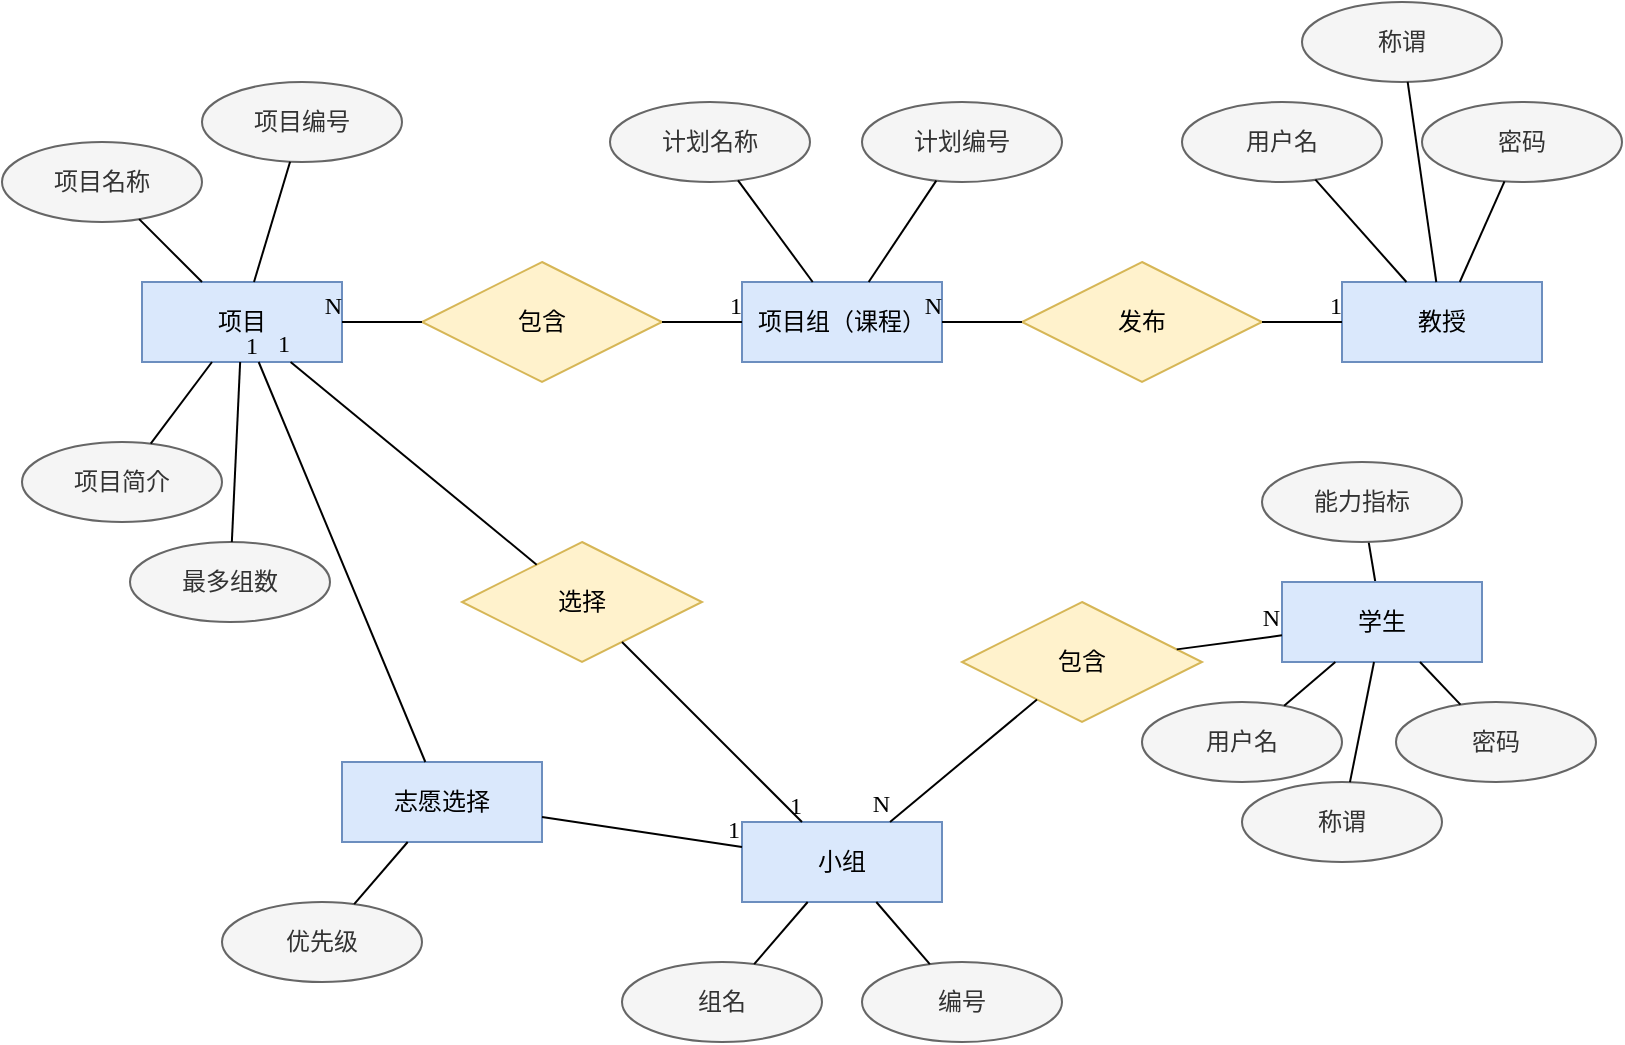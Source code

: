 <mxfile>
    <diagram id="ZVlUovQWiH1aGqlF2gEy" name="Page-1">
        <mxGraphModel dx="693" dy="313" grid="1" gridSize="10" guides="1" tooltips="1" connect="1" arrows="1" fold="1" page="1" pageScale="1" pageWidth="827" pageHeight="1169" math="0" shadow="0">
            <root>
                <mxCell id="0"/>
                <mxCell id="1" parent="0"/>
                <mxCell id="2" value="项目" style="whiteSpace=wrap;html=1;align=center;fontFamily=&quot;Times New Roman&quot;, SimSun, sans-serif;fillColor=#dae8fc;strokeColor=#6c8ebf;" parent="1" vertex="1">
                    <mxGeometry x="80" y="170" width="100" height="40" as="geometry"/>
                </mxCell>
                <mxCell id="3" value="项目组（课程）" style="whiteSpace=wrap;html=1;align=center;fontFamily=&quot;Times New Roman&quot;, SimSun, sans-serif;fillColor=#dae8fc;strokeColor=#6c8ebf;" parent="1" vertex="1">
                    <mxGeometry x="380" y="170" width="100" height="40" as="geometry"/>
                </mxCell>
                <mxCell id="4" value="教授" style="whiteSpace=wrap;html=1;align=center;fontFamily=&quot;Times New Roman&quot;, SimSun, sans-serif;fillColor=#dae8fc;strokeColor=#6c8ebf;" parent="1" vertex="1">
                    <mxGeometry x="680" y="170" width="100" height="40" as="geometry"/>
                </mxCell>
                <mxCell id="5" value="发布" style="shape=rhombus;perimeter=rhombusPerimeter;whiteSpace=wrap;html=1;align=center;fontFamily=&quot;Times New Roman&quot;, SimSun, sans-serif;fillColor=#fff2cc;strokeColor=#d6b656;" parent="1" vertex="1">
                    <mxGeometry x="520" y="160" width="120" height="60" as="geometry"/>
                </mxCell>
                <mxCell id="6" value="包含" style="shape=rhombus;perimeter=rhombusPerimeter;whiteSpace=wrap;html=1;align=center;fontFamily=&quot;Times New Roman&quot;, SimSun, sans-serif;fillColor=#fff2cc;strokeColor=#d6b656;" parent="1" vertex="1">
                    <mxGeometry x="220" y="160" width="120" height="60" as="geometry"/>
                </mxCell>
                <mxCell id="7" value="最多组数" style="ellipse;whiteSpace=wrap;html=1;align=center;fontFamily=&quot;Times New Roman&quot;, SimSun, sans-serif;fillColor=#f5f5f5;strokeColor=#666666;fontColor=#333333;" parent="1" vertex="1">
                    <mxGeometry x="74" y="300" width="100" height="40" as="geometry"/>
                </mxCell>
                <mxCell id="8" value="项目编号" style="ellipse;whiteSpace=wrap;html=1;align=center;fontFamily=&quot;Times New Roman&quot;, SimSun, sans-serif;fillColor=#f5f5f5;strokeColor=#666666;fontColor=#333333;" parent="1" vertex="1">
                    <mxGeometry x="110" y="70" width="100" height="40" as="geometry"/>
                </mxCell>
                <mxCell id="9" value="项目简介" style="ellipse;whiteSpace=wrap;html=1;align=center;fontFamily=&quot;Times New Roman&quot;, SimSun, sans-serif;fillColor=#f5f5f5;strokeColor=#666666;fontColor=#333333;" parent="1" vertex="1">
                    <mxGeometry x="20" y="250" width="100" height="40" as="geometry"/>
                </mxCell>
                <mxCell id="10" value="项目名称" style="ellipse;whiteSpace=wrap;html=1;align=center;fontFamily=&quot;Times New Roman&quot;, SimSun, sans-serif;fillColor=#f5f5f5;strokeColor=#666666;fontColor=#333333;" parent="1" vertex="1">
                    <mxGeometry x="10" y="100" width="100" height="40" as="geometry"/>
                </mxCell>
                <mxCell id="11" value="" style="endArrow=none;html=1;rounded=0;fontFamily=&quot;Times New Roman&quot;, SimSun, sans-serif;" parent="1" source="8" target="2" edge="1">
                    <mxGeometry relative="1" as="geometry">
                        <mxPoint x="190" y="70" as="sourcePoint"/>
                        <mxPoint x="350" y="70" as="targetPoint"/>
                    </mxGeometry>
                </mxCell>
                <mxCell id="12" value="" style="endArrow=none;html=1;rounded=0;fontFamily=&quot;Times New Roman&quot;, SimSun, sans-serif;" parent="1" source="10" target="2" edge="1">
                    <mxGeometry relative="1" as="geometry">
                        <mxPoint x="200" y="70" as="sourcePoint"/>
                        <mxPoint x="360" y="70" as="targetPoint"/>
                    </mxGeometry>
                </mxCell>
                <mxCell id="13" value="" style="endArrow=none;html=1;rounded=0;fontFamily=&quot;Times New Roman&quot;, SimSun, sans-serif;" parent="1" source="9" target="2" edge="1">
                    <mxGeometry relative="1" as="geometry">
                        <mxPoint x="120" y="230" as="sourcePoint"/>
                        <mxPoint x="280" y="230" as="targetPoint"/>
                    </mxGeometry>
                </mxCell>
                <mxCell id="14" value="" style="endArrow=none;html=1;rounded=0;fontFamily=&quot;Times New Roman&quot;, SimSun, sans-serif;" parent="1" source="2" target="7" edge="1">
                    <mxGeometry relative="1" as="geometry">
                        <mxPoint x="180" y="250" as="sourcePoint"/>
                        <mxPoint x="290" y="190" as="targetPoint"/>
                    </mxGeometry>
                </mxCell>
                <mxCell id="15" value="" style="endArrow=none;html=1;rounded=0;fontFamily=&quot;Times New Roman&quot;, SimSun, sans-serif;" parent="1" source="6" target="2" edge="1">
                    <mxGeometry relative="1" as="geometry">
                        <mxPoint x="190" y="250" as="sourcePoint"/>
                        <mxPoint x="190" y="180" as="targetPoint"/>
                    </mxGeometry>
                </mxCell>
                <mxCell id="16" value="N" style="resizable=0;html=1;align=right;verticalAlign=bottom;fontFamily=&quot;Times New Roman&quot;, SimSun, sans-serif;" parent="15" connectable="0" vertex="1">
                    <mxGeometry x="1" relative="1" as="geometry"/>
                </mxCell>
                <mxCell id="17" value="" style="endArrow=none;html=1;rounded=0;fontFamily=&quot;Times New Roman&quot;, SimSun, sans-serif;" parent="1" source="6" target="3" edge="1">
                    <mxGeometry relative="1" as="geometry">
                        <mxPoint x="300" y="260" as="sourcePoint"/>
                        <mxPoint x="460" y="260" as="targetPoint"/>
                    </mxGeometry>
                </mxCell>
                <mxCell id="18" value="1" style="resizable=0;html=1;align=right;verticalAlign=bottom;fontFamily=&quot;Times New Roman&quot;, SimSun, sans-serif;" parent="17" connectable="0" vertex="1">
                    <mxGeometry x="1" relative="1" as="geometry"/>
                </mxCell>
                <mxCell id="19" value="" style="endArrow=none;html=1;rounded=0;fontFamily=&quot;Times New Roman&quot;, SimSun, sans-serif;" parent="1" source="5" target="4" edge="1">
                    <mxGeometry relative="1" as="geometry">
                        <mxPoint x="350" y="200" as="sourcePoint"/>
                        <mxPoint x="650" y="250" as="targetPoint"/>
                    </mxGeometry>
                </mxCell>
                <mxCell id="20" value="1" style="resizable=0;html=1;align=right;verticalAlign=bottom;fontFamily=&quot;Times New Roman&quot;, SimSun, sans-serif;" parent="19" connectable="0" vertex="1">
                    <mxGeometry x="1" relative="1" as="geometry"/>
                </mxCell>
                <mxCell id="21" value="" style="endArrow=none;html=1;rounded=0;fontFamily=&quot;Times New Roman&quot;, SimSun, sans-serif;" parent="1" source="5" target="3" edge="1">
                    <mxGeometry relative="1" as="geometry">
                        <mxPoint x="400" y="230" as="sourcePoint"/>
                        <mxPoint x="360" y="230" as="targetPoint"/>
                    </mxGeometry>
                </mxCell>
                <mxCell id="22" value="N" style="resizable=0;html=1;align=right;verticalAlign=bottom;fontFamily=&quot;Times New Roman&quot;, SimSun, sans-serif;" parent="21" connectable="0" vertex="1">
                    <mxGeometry x="1" relative="1" as="geometry"/>
                </mxCell>
                <mxCell id="23" value="计划名称" style="ellipse;whiteSpace=wrap;html=1;align=center;fontFamily=&quot;Times New Roman&quot;, SimSun, sans-serif;fillColor=#f5f5f5;strokeColor=#666666;fontColor=#333333;" parent="1" vertex="1">
                    <mxGeometry x="314" y="80" width="100" height="40" as="geometry"/>
                </mxCell>
                <mxCell id="24" value="计划编号" style="ellipse;whiteSpace=wrap;html=1;align=center;fontFamily=&quot;Times New Roman&quot;, SimSun, sans-serif;fillColor=#f5f5f5;strokeColor=#666666;fontColor=#333333;" parent="1" vertex="1">
                    <mxGeometry x="440" y="80" width="100" height="40" as="geometry"/>
                </mxCell>
                <mxCell id="26" value="" style="endArrow=none;html=1;rounded=0;fontFamily=&quot;Times New Roman&quot;, SimSun, sans-serif;" parent="1" source="23" target="3" edge="1">
                    <mxGeometry relative="1" as="geometry">
                        <mxPoint x="390" y="130" as="sourcePoint"/>
                        <mxPoint x="550" y="130" as="targetPoint"/>
                    </mxGeometry>
                </mxCell>
                <mxCell id="27" value="" style="endArrow=none;html=1;rounded=0;fontFamily=&quot;Times New Roman&quot;, SimSun, sans-serif;" parent="1" source="24" target="3" edge="1">
                    <mxGeometry relative="1" as="geometry">
                        <mxPoint x="415.822" y="119.864" as="sourcePoint"/>
                        <mxPoint x="434.0" y="180" as="targetPoint"/>
                    </mxGeometry>
                </mxCell>
                <mxCell id="28" value="用户名" style="ellipse;whiteSpace=wrap;html=1;align=center;fontFamily=&quot;Times New Roman&quot;, SimSun, sans-serif;fillColor=#f5f5f5;strokeColor=#666666;fontColor=#333333;" parent="1" vertex="1">
                    <mxGeometry x="600" y="80" width="100" height="40" as="geometry"/>
                </mxCell>
                <mxCell id="29" value="称谓" style="ellipse;whiteSpace=wrap;html=1;align=center;fontFamily=&quot;Times New Roman&quot;, SimSun, sans-serif;fillColor=#f5f5f5;strokeColor=#666666;fontColor=#333333;" parent="1" vertex="1">
                    <mxGeometry x="660" y="30" width="100" height="40" as="geometry"/>
                </mxCell>
                <mxCell id="30" value="密码" style="ellipse;whiteSpace=wrap;html=1;align=center;fontFamily=&quot;Times New Roman&quot;, SimSun, sans-serif;fillColor=#f5f5f5;strokeColor=#666666;fontColor=#333333;" parent="1" vertex="1">
                    <mxGeometry x="720" y="80" width="100" height="40" as="geometry"/>
                </mxCell>
                <mxCell id="31" value="" style="endArrow=none;html=1;rounded=0;fontFamily=&quot;Times New Roman&quot;, SimSun, sans-serif;" parent="1" source="29" target="4" edge="1">
                    <mxGeometry relative="1" as="geometry">
                        <mxPoint x="540" y="200" as="sourcePoint"/>
                        <mxPoint x="700" y="200" as="targetPoint"/>
                    </mxGeometry>
                </mxCell>
                <mxCell id="32" value="" style="endArrow=none;html=1;rounded=0;fontFamily=&quot;Times New Roman&quot;, SimSun, sans-serif;" parent="1" source="4" target="30" edge="1">
                    <mxGeometry relative="1" as="geometry">
                        <mxPoint x="540" y="200" as="sourcePoint"/>
                        <mxPoint x="700" y="200" as="targetPoint"/>
                    </mxGeometry>
                </mxCell>
                <mxCell id="33" value="" style="endArrow=none;html=1;rounded=0;fontFamily=&quot;Times New Roman&quot;, SimSun, sans-serif;" parent="1" source="28" target="4" edge="1">
                    <mxGeometry relative="1" as="geometry">
                        <mxPoint x="722.829" y="79.968" as="sourcePoint"/>
                        <mxPoint x="737.143" y="180" as="targetPoint"/>
                    </mxGeometry>
                </mxCell>
                <mxCell id="35" value="选择" style="shape=rhombus;perimeter=rhombusPerimeter;whiteSpace=wrap;html=1;align=center;fontFamily=&quot;Times New Roman&quot;, SimSun, sans-serif;fillColor=#fff2cc;strokeColor=#d6b656;" parent="1" vertex="1">
                    <mxGeometry x="240" y="300" width="120" height="60" as="geometry"/>
                </mxCell>
                <mxCell id="36" value="小组" style="whiteSpace=wrap;html=1;align=center;fontFamily=&quot;Times New Roman&quot;, SimSun, sans-serif;fillColor=#dae8fc;strokeColor=#6c8ebf;" parent="1" vertex="1">
                    <mxGeometry x="380" y="440" width="100" height="40" as="geometry"/>
                </mxCell>
                <mxCell id="37" value="" style="endArrow=none;html=1;rounded=0;fontFamily=&quot;Times New Roman&quot;, SimSun, sans-serif;" parent="1" source="48" target="57" edge="1">
                    <mxGeometry relative="1" as="geometry">
                        <mxPoint x="440" y="290" as="sourcePoint"/>
                        <mxPoint x="600" y="290" as="targetPoint"/>
                    </mxGeometry>
                </mxCell>
                <mxCell id="38" value="" style="endArrow=none;html=1;rounded=0;fontFamily=&quot;Times New Roman&quot;, SimSun, sans-serif;" parent="1" source="35" target="36" edge="1">
                    <mxGeometry relative="1" as="geometry">
                        <mxPoint x="290" y="480" as="sourcePoint"/>
                        <mxPoint x="360" y="540" as="targetPoint"/>
                    </mxGeometry>
                </mxCell>
                <mxCell id="39" value="1" style="resizable=0;html=1;align=right;verticalAlign=bottom;fontFamily=&quot;Times New Roman&quot;, SimSun, sans-serif;" parent="38" connectable="0" vertex="1">
                    <mxGeometry x="1" relative="1" as="geometry"/>
                </mxCell>
                <mxCell id="40" value="" style="endArrow=none;html=1;rounded=0;fontFamily=&quot;Times New Roman&quot;, SimSun, sans-serif;" parent="1" source="35" target="2" edge="1">
                    <mxGeometry relative="1" as="geometry">
                        <mxPoint x="338.102" y="420.949" as="sourcePoint"/>
                        <mxPoint x="424" y="445.632" as="targetPoint"/>
                    </mxGeometry>
                </mxCell>
                <mxCell id="41" value="1" style="resizable=0;html=1;align=right;verticalAlign=bottom;fontFamily=&quot;Times New Roman&quot;, SimSun, sans-serif;" parent="40" connectable="0" vertex="1">
                    <mxGeometry x="1" relative="1" as="geometry"/>
                </mxCell>
                <mxCell id="47" value="包含" style="shape=rhombus;perimeter=rhombusPerimeter;whiteSpace=wrap;html=1;align=center;fontFamily=&quot;Times New Roman&quot;, SimSun, sans-serif;fillColor=#fff2cc;strokeColor=#d6b656;" parent="1" vertex="1">
                    <mxGeometry x="490" y="330" width="120" height="60" as="geometry"/>
                </mxCell>
                <mxCell id="48" value="学生" style="whiteSpace=wrap;html=1;align=center;fontFamily=&quot;Times New Roman&quot;, SimSun, sans-serif;fillColor=#dae8fc;strokeColor=#6c8ebf;" parent="1" vertex="1">
                    <mxGeometry x="650" y="320" width="100" height="40" as="geometry"/>
                </mxCell>
                <mxCell id="49" value="" style="endArrow=none;html=1;rounded=0;fontFamily=&quot;Times New Roman&quot;, SimSun, sans-serif;" parent="1" source="47" target="36" edge="1">
                    <mxGeometry relative="1" as="geometry">
                        <mxPoint x="500" y="400" as="sourcePoint"/>
                        <mxPoint x="660" y="400" as="targetPoint"/>
                    </mxGeometry>
                </mxCell>
                <mxCell id="50" value="N" style="resizable=0;html=1;align=right;verticalAlign=bottom;fontFamily=&quot;Times New Roman&quot;, SimSun, sans-serif;" parent="49" connectable="0" vertex="1">
                    <mxGeometry x="1" relative="1" as="geometry"/>
                </mxCell>
                <mxCell id="51" value="" style="endArrow=none;html=1;rounded=0;fontFamily=&quot;Times New Roman&quot;, SimSun, sans-serif;" parent="1" source="47" target="48" edge="1">
                    <mxGeometry relative="1" as="geometry">
                        <mxPoint x="650" y="340" as="sourcePoint"/>
                        <mxPoint x="500" y="466.875" as="targetPoint"/>
                    </mxGeometry>
                </mxCell>
                <mxCell id="52" value="N" style="resizable=0;html=1;align=right;verticalAlign=bottom;fontFamily=&quot;Times New Roman&quot;, SimSun, sans-serif;" parent="51" connectable="0" vertex="1">
                    <mxGeometry x="1" relative="1" as="geometry"/>
                </mxCell>
                <mxCell id="53" value="用户名" style="ellipse;whiteSpace=wrap;html=1;align=center;fontFamily=&quot;Times New Roman&quot;, SimSun, sans-serif;fillColor=#f5f5f5;strokeColor=#666666;fontColor=#333333;" parent="1" vertex="1">
                    <mxGeometry x="580" y="380" width="100" height="40" as="geometry"/>
                </mxCell>
                <mxCell id="54" value="称谓" style="ellipse;whiteSpace=wrap;html=1;align=center;fontFamily=&quot;Times New Roman&quot;, SimSun, sans-serif;fillColor=#f5f5f5;strokeColor=#666666;fontColor=#333333;" parent="1" vertex="1">
                    <mxGeometry x="630" y="420" width="100" height="40" as="geometry"/>
                </mxCell>
                <mxCell id="55" value="密码" style="ellipse;whiteSpace=wrap;html=1;align=center;fontFamily=&quot;Times New Roman&quot;, SimSun, sans-serif;fillColor=#f5f5f5;strokeColor=#666666;fontColor=#333333;" parent="1" vertex="1">
                    <mxGeometry x="707" y="380" width="100" height="40" as="geometry"/>
                </mxCell>
                <mxCell id="57" value="能力指标" style="ellipse;whiteSpace=wrap;html=1;align=center;fontFamily=&quot;Times New Roman&quot;, SimSun, sans-serif;fillColor=#f5f5f5;strokeColor=#666666;fontColor=#333333;" parent="1" vertex="1">
                    <mxGeometry x="640" y="260" width="100" height="40" as="geometry"/>
                </mxCell>
                <mxCell id="58" value="" style="endArrow=none;html=1;rounded=0;fontFamily=&quot;Times New Roman&quot;, SimSun, sans-serif;" parent="1" source="53" target="48" edge="1">
                    <mxGeometry relative="1" as="geometry">
                        <mxPoint x="713.333" y="330" as="sourcePoint"/>
                        <mxPoint x="700" y="340" as="targetPoint"/>
                    </mxGeometry>
                </mxCell>
                <mxCell id="59" value="" style="endArrow=none;html=1;rounded=0;fontFamily=&quot;Times New Roman&quot;, SimSun, sans-serif;" parent="1" source="54" target="48" edge="1">
                    <mxGeometry relative="1" as="geometry">
                        <mxPoint x="675.669" y="391.007" as="sourcePoint"/>
                        <mxPoint x="693.333" y="370" as="targetPoint"/>
                    </mxGeometry>
                </mxCell>
                <mxCell id="60" value="" style="endArrow=none;html=1;rounded=0;fontFamily=&quot;Times New Roman&quot;, SimSun, sans-serif;" parent="1" source="55" target="48" edge="1">
                    <mxGeometry relative="1" as="geometry">
                        <mxPoint x="710" y="430" as="sourcePoint"/>
                        <mxPoint x="710" y="370" as="targetPoint"/>
                    </mxGeometry>
                </mxCell>
                <mxCell id="61" value="组名" style="ellipse;whiteSpace=wrap;html=1;align=center;fontFamily=&quot;Times New Roman&quot;, SimSun, sans-serif;fillColor=#f5f5f5;strokeColor=#666666;fontColor=#333333;" parent="1" vertex="1">
                    <mxGeometry x="320" y="510" width="100" height="40" as="geometry"/>
                </mxCell>
                <mxCell id="62" value="编号" style="ellipse;whiteSpace=wrap;html=1;align=center;fontFamily=&quot;Times New Roman&quot;, SimSun, sans-serif;fillColor=#f5f5f5;strokeColor=#666666;fontColor=#333333;" parent="1" vertex="1">
                    <mxGeometry x="440" y="510" width="100" height="40" as="geometry"/>
                </mxCell>
                <mxCell id="63" value="" style="endArrow=none;html=1;rounded=0;fontFamily=&quot;Times New Roman&quot;, SimSun, sans-serif;" parent="1" source="61" target="36" edge="1">
                    <mxGeometry relative="1" as="geometry">
                        <mxPoint x="440" y="500" as="sourcePoint"/>
                        <mxPoint x="600" y="500" as="targetPoint"/>
                    </mxGeometry>
                </mxCell>
                <mxCell id="64" value="" style="endArrow=none;html=1;rounded=0;fontFamily=&quot;Times New Roman&quot;, SimSun, sans-serif;" parent="1" source="62" target="36" edge="1">
                    <mxGeometry relative="1" as="geometry">
                        <mxPoint x="402.711" y="540.657" as="sourcePoint"/>
                        <mxPoint x="436.667" y="490" as="targetPoint"/>
                    </mxGeometry>
                </mxCell>
                <mxCell id="73" value="志愿选择" style="whiteSpace=wrap;html=1;align=center;fillColor=#dae8fc;strokeColor=#6c8ebf;fontFamily=&quot;Times New Roman&quot;, SimSun, sans-serif;" vertex="1" parent="1">
                    <mxGeometry x="180" y="410" width="100" height="40" as="geometry"/>
                </mxCell>
                <mxCell id="74" value="优先级" style="ellipse;whiteSpace=wrap;html=1;align=center;fontFamily=&quot;Times New Roman&quot;, SimSun, sans-serif;fillColor=#f5f5f5;strokeColor=#666666;fontColor=#333333;" vertex="1" parent="1">
                    <mxGeometry x="120" y="480" width="100" height="40" as="geometry"/>
                </mxCell>
                <mxCell id="75" value="" style="endArrow=none;html=1;fontFamily=&quot;Times New Roman&quot;, SimSun, sans-serif;" edge="1" parent="1" source="74" target="73">
                    <mxGeometry width="50" height="50" relative="1" as="geometry">
                        <mxPoint x="220" y="470" as="sourcePoint"/>
                        <mxPoint x="270" y="420" as="targetPoint"/>
                    </mxGeometry>
                </mxCell>
                <mxCell id="77" value="" style="endArrow=none;html=1;rounded=0;fontFamily=&quot;Times New Roman&quot;, SimSun, sans-serif;" edge="1" parent="1" source="73" target="2">
                    <mxGeometry relative="1" as="geometry">
                        <mxPoint x="270" y="480" as="sourcePoint"/>
                        <mxPoint x="370" y="495" as="targetPoint"/>
                    </mxGeometry>
                </mxCell>
                <mxCell id="78" value="1" style="resizable=0;html=1;align=right;verticalAlign=bottom;fontFamily=&quot;Times New Roman&quot;, SimSun, sans-serif;" connectable="0" vertex="1" parent="77">
                    <mxGeometry x="1" relative="1" as="geometry"/>
                </mxCell>
                <mxCell id="79" value="" style="endArrow=none;html=1;rounded=0;fontFamily=&quot;Times New Roman&quot;, SimSun, sans-serif;" edge="1" parent="1" source="73" target="36">
                    <mxGeometry relative="1" as="geometry">
                        <mxPoint x="280" y="490" as="sourcePoint"/>
                        <mxPoint x="380" y="505" as="targetPoint"/>
                    </mxGeometry>
                </mxCell>
                <mxCell id="80" value="1" style="resizable=0;html=1;align=right;verticalAlign=bottom;fontFamily=&quot;Times New Roman&quot;, SimSun, sans-serif;" connectable="0" vertex="1" parent="79">
                    <mxGeometry x="1" relative="1" as="geometry"/>
                </mxCell>
            </root>
        </mxGraphModel>
    </diagram>
</mxfile>